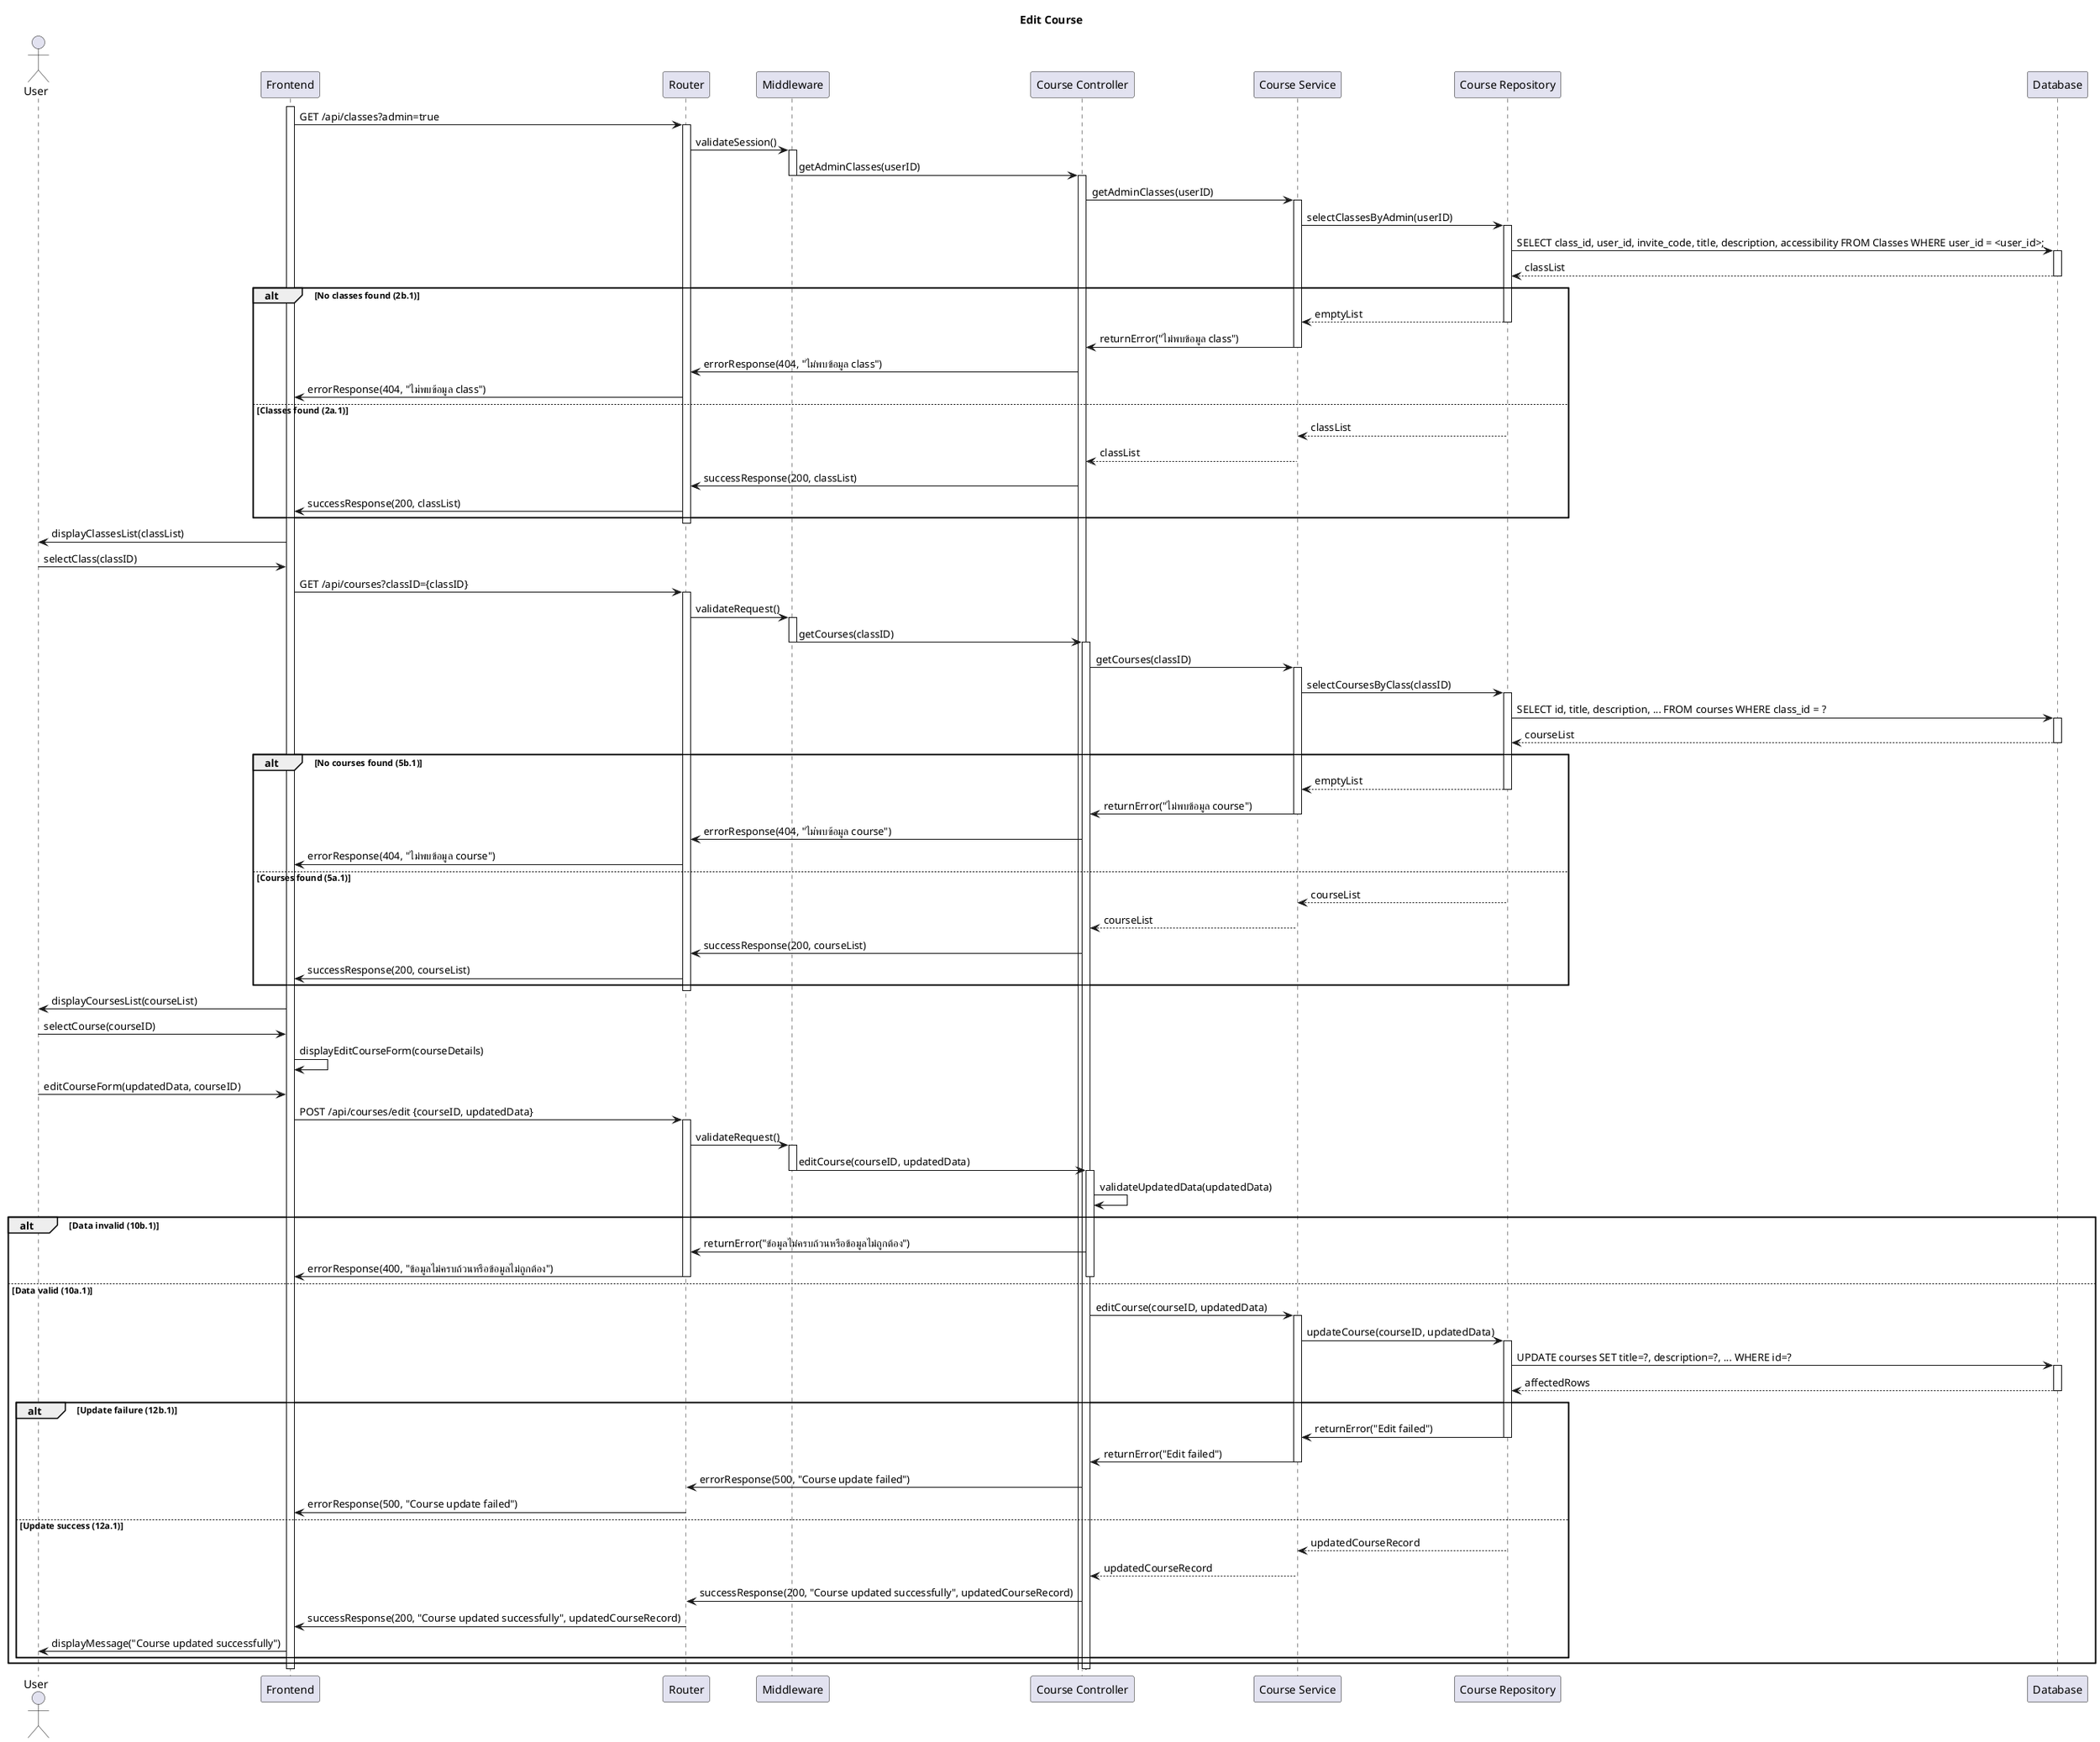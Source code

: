 @startuml
title Edit Course

actor User
participant "Frontend" as FE
participant "Router" as Router
participant "Middleware" as MW
participant "Course Controller" as Controller
participant "Course Service" as Service
participant "Course Repository" as Repository
participant "Database" as DB

'Phase 1: Retrieve Admin Classes'
activate FE
FE -> Router: GET /api/classes?admin=true
activate Router
Router -> MW: validateSession()
activate MW
MW -> Controller: getAdminClasses(userID)
deactivate MW
activate Controller
Controller -> Service: getAdminClasses(userID)
activate Service
Service -> Repository: selectClassesByAdmin(userID)
activate Repository
Repository -> DB: SELECT class_id, user_id, invite_code, title, description, accessibility FROM Classes WHERE user_id = <user_id>;
activate DB
DB --> Repository: classList
deactivate DB
alt No classes found (2b.1)
    Repository --> Service: emptyList
    deactivate Repository
    Service -> Controller: returnError("ไม่พบข้อมูล class")
    deactivate Service
    Controller -> Router: errorResponse(404, "ไม่พบข้อมูล class")
    Router -> FE: errorResponse(404, "ไม่พบข้อมูล class")
else Classes found (2a.1)
    Repository --> Service: classList
    deactivate Repository
    Service --> Controller: classList
    deactivate Service
    Controller -> Router: successResponse(200, classList)
    Router -> FE: successResponse(200, classList)
end
deactivate Router
FE -> User: displayClassesList(classList)

'Phase 2: Retrieve Courses for Selected Class'
User -> FE: selectClass(classID)
FE -> Router: GET /api/courses?classID={classID}
activate Router
Router -> MW: validateRequest()
activate MW
MW -> Controller: getCourses(classID)
deactivate MW
activate Controller
Controller -> Service: getCourses(classID)
activate Service
Service -> Repository: selectCoursesByClass(classID)
activate Repository
Repository -> DB: SELECT id, title, description, ... FROM courses WHERE class_id = ?
activate DB
DB --> Repository: courseList
deactivate DB
alt No courses found (5b.1)
    Repository --> Service: emptyList
    deactivate Repository
    Service -> Controller: returnError("ไม่พบข้อมูล course")
    deactivate Service
    Controller -> Router: errorResponse(404, "ไม่พบข้อมูล course")
    Router -> FE: errorResponse(404, "ไม่พบข้อมูล course")
else Courses found (5a.1)
    Repository --> Service: courseList
    deactivate Repository
    Service --> Controller: courseList
    deactivate Service
    Controller -> Router: successResponse(200, courseList)
    Router -> FE: successResponse(200, courseList)
end
deactivate Router
FE -> User: displayCoursesList(courseList)

'Phase 3: Edit Course'
User -> FE: selectCourse(courseID)
FE -> FE: displayEditCourseForm(courseDetails)

User -> FE: editCourseForm(updatedData, courseID)
FE -> Router: POST /api/courses/edit {courseID, updatedData}
activate Router
Router -> MW: validateRequest()
activate MW
MW -> Controller: editCourse(courseID, updatedData)
deactivate MW
activate Controller
Controller -> Controller: validateUpdatedData(updatedData)
alt Data invalid (10b.1)
    Controller -> Router: returnError("ข้อมูลไม่ครบถ้วนหรือข้อมูลไม่ถูกต้อง")
    Router -> FE: errorResponse(400, "ข้อมูลไม่ครบถ้วนหรือข้อมูลไม่ถูกต้อง")
    deactivate Controller
    deactivate Router
else Data valid (10a.1)
    Controller -> Service: editCourse(courseID, updatedData)
    activate Service
    Service -> Repository: updateCourse(courseID, updatedData)
    activate Repository
    Repository -> DB: UPDATE courses SET title=?, description=?, ... WHERE id=?
    activate DB
    DB --> Repository: affectedRows
    deactivate DB
    alt Update failure (12b.1)
        Repository -> Service: returnError("Edit failed")
        deactivate Repository
        Service -> Controller: returnError("Edit failed")
        deactivate Service
        Controller -> Router: errorResponse(500, "Course update failed")
        Router -> FE: errorResponse(500, "Course update failed")
    else Update success (12a.1)
        Repository --> Service: updatedCourseRecord
        deactivate Repository
        Service --> Controller: updatedCourseRecord
        deactivate Service
        Controller -> Router: successResponse(200, "Course updated successfully", updatedCourseRecord)
        Router -> FE: successResponse(200, "Course updated successfully", updatedCourseRecord)
        FE -> User: displayMessage("Course updated successfully")
    end
end
deactivate Controller
deactivate Router
deactivate FE

@enduml
